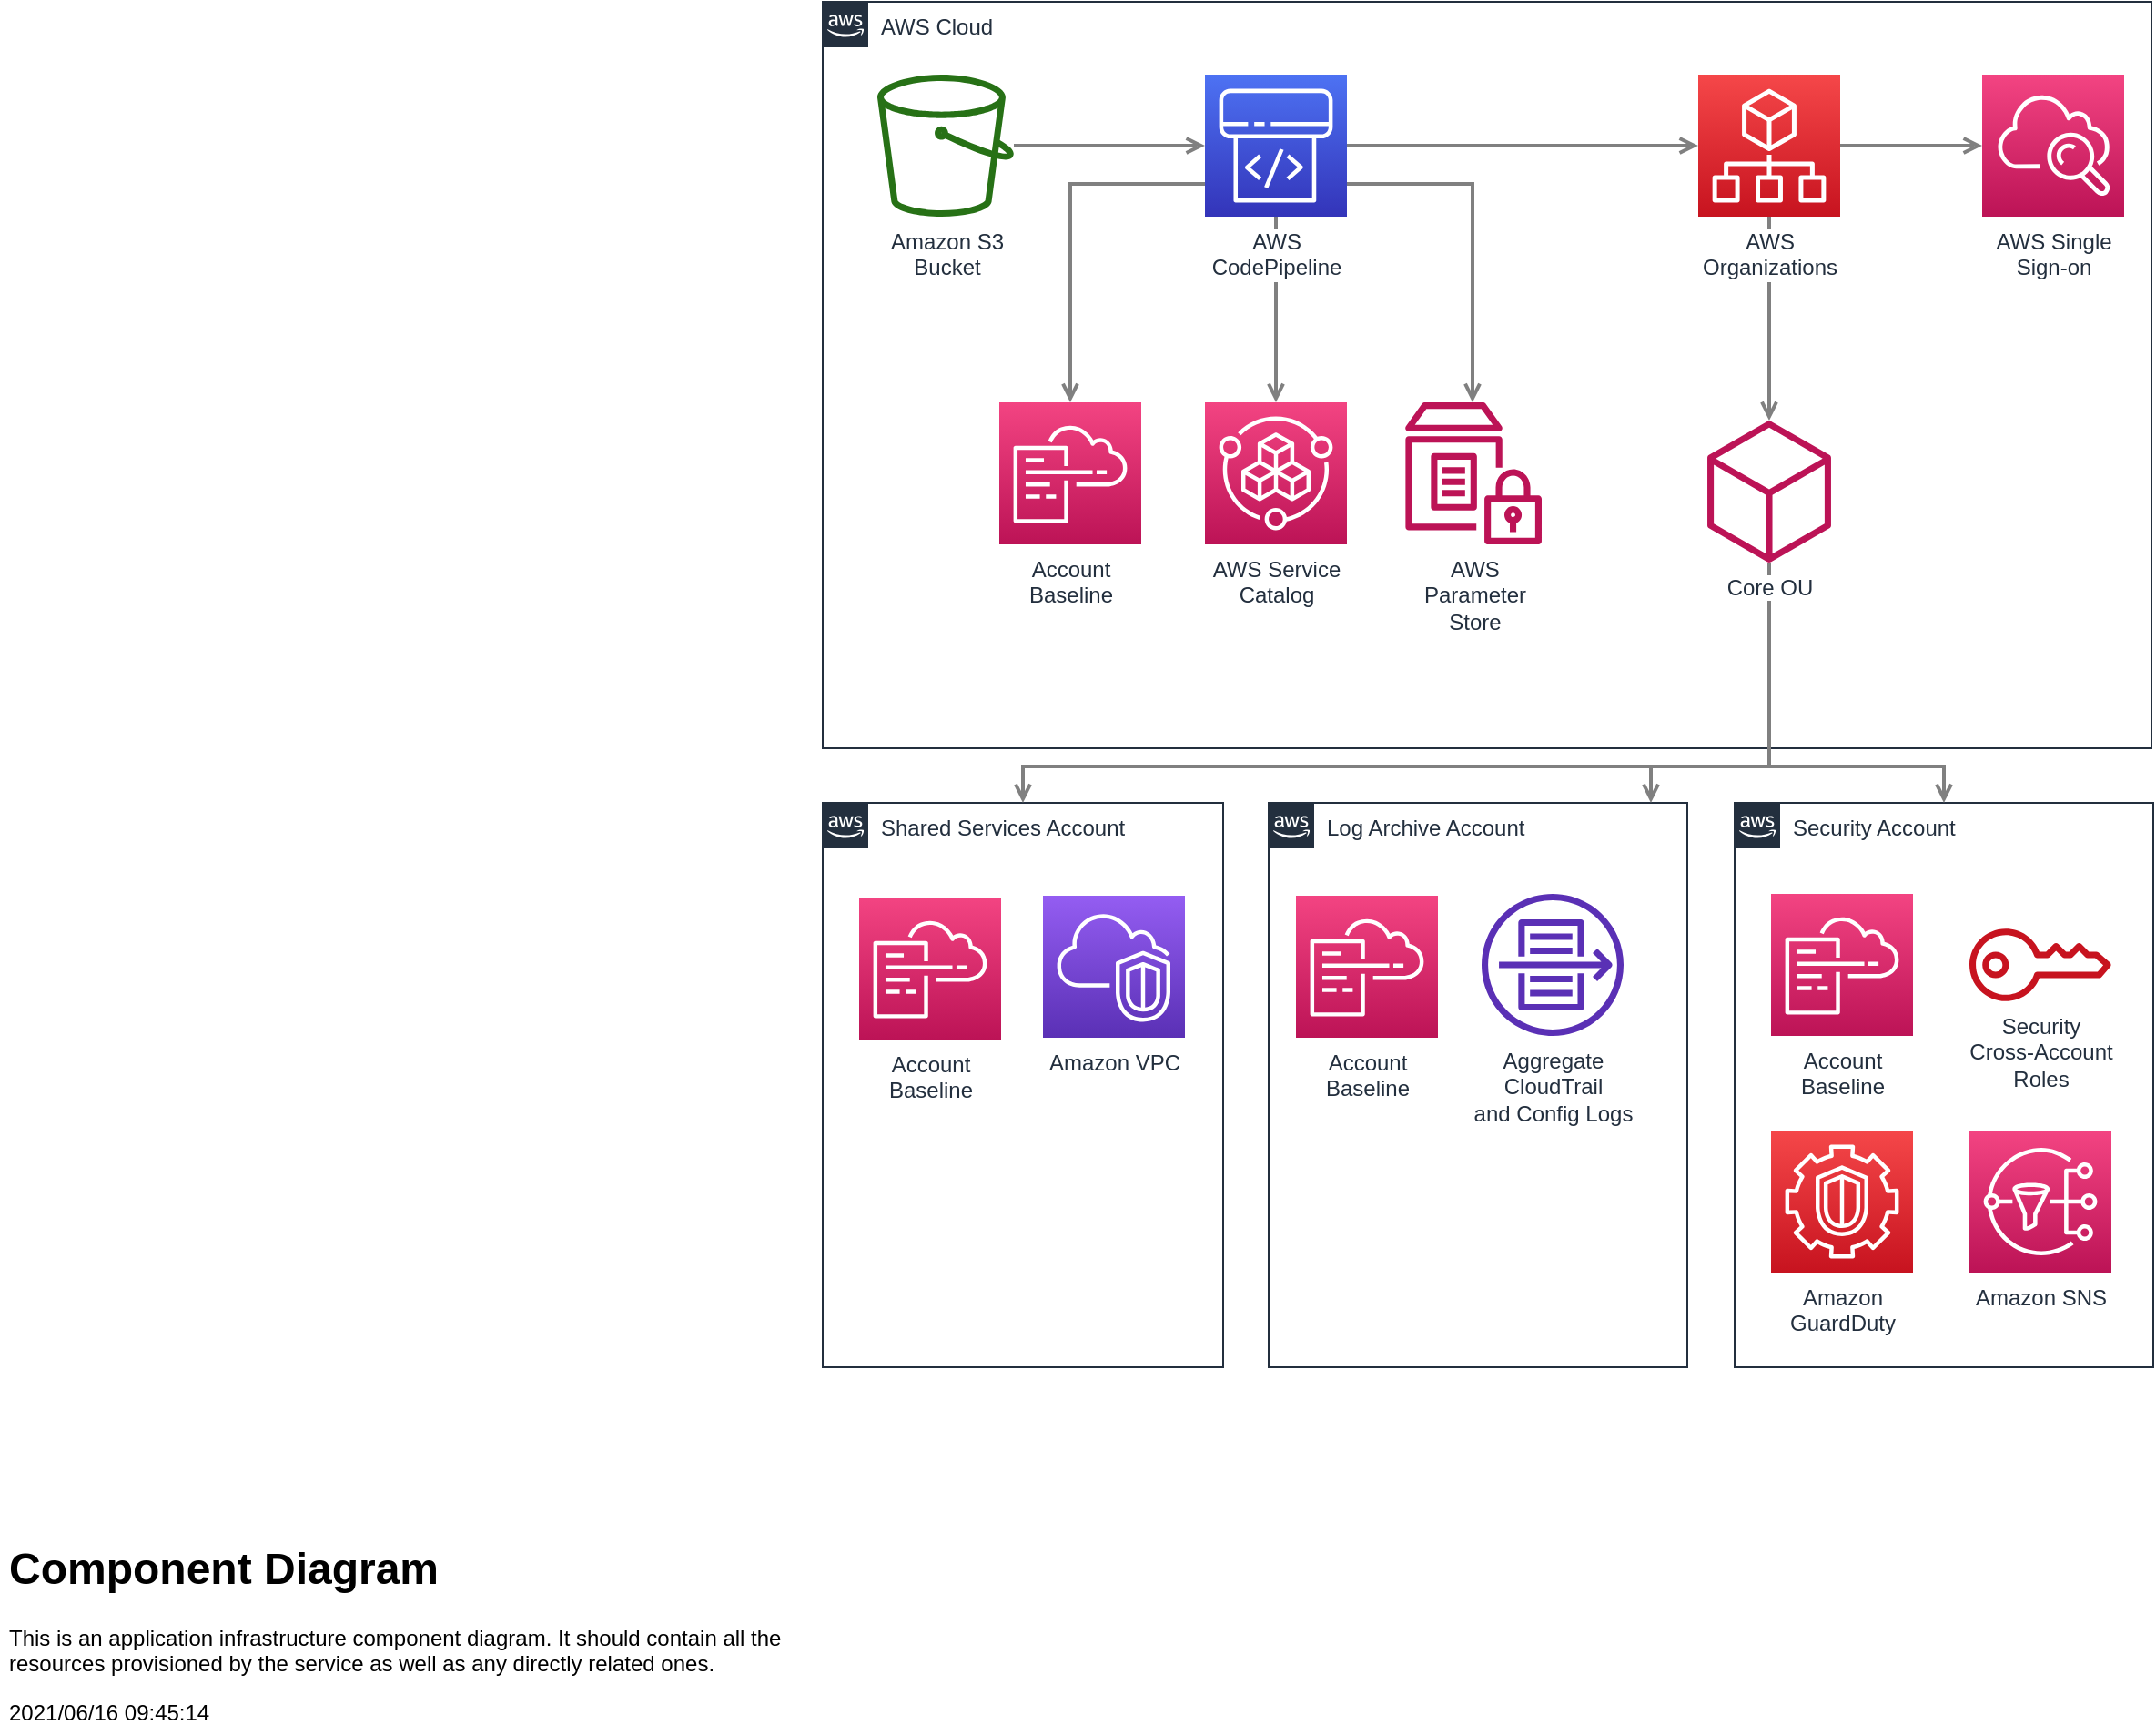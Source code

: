 <mxfile version="14.6.13" type="device"><diagram id="R_CQTJk-XWYD-eN1cjkx" name="Component"><mxGraphModel dx="2777" dy="1598" grid="1" gridSize="10" guides="1" tooltips="1" connect="1" arrows="1" fold="1" page="1" pageScale="1" pageWidth="1654" pageHeight="1169" math="0" shadow="0"><root><mxCell id="0"/><mxCell id="1" parent="0"/><mxCell id="Q7uU3dCpqUhNWuXBZv_5-2" value="&lt;h1&gt;Component Diagram&lt;/h1&gt;This is an application infrastructure component diagram. It should contain all the resources provisioned by the service as well as any directly related ones.&lt;p&gt;&lt;span&gt;2021/06/16 09:45:14&lt;/span&gt;&lt;br&gt;&lt;/p&gt;" style="text;html=1;strokeColor=none;fillColor=none;spacing=5;spacingTop=-20;whiteSpace=wrap;overflow=hidden;rounded=0;fontColor=#000000;align=left;" vertex="1" parent="1"><mxGeometry x="10" y="1050" width="470" height="110" as="geometry"/></mxCell><mxCell id="Q7uU3dCpqUhNWuXBZv_5-63" value="Shared Services Account" style="points=[[0,0],[0.25,0],[0.5,0],[0.75,0],[1,0],[1,0.25],[1,0.5],[1,0.75],[1,1],[0.75,1],[0.5,1],[0.25,1],[0,1],[0,0.75],[0,0.5],[0,0.25]];outlineConnect=0;gradientColor=none;html=1;whiteSpace=wrap;fontSize=12;fontStyle=0;shape=mxgraph.aws4.group;grIcon=mxgraph.aws4.group_aws_cloud_alt;strokeColor=#232F3E;fillColor=none;verticalAlign=top;align=left;spacingLeft=30;fontColor=#232F3E;dashed=0;labelBackgroundColor=#ffffff;" vertex="1" parent="1"><mxGeometry x="462" y="649" width="220" height="310" as="geometry"/></mxCell><mxCell id="Q7uU3dCpqUhNWuXBZv_5-64" value="Log Archive Account" style="points=[[0,0],[0.25,0],[0.5,0],[0.75,0],[1,0],[1,0.25],[1,0.5],[1,0.75],[1,1],[0.75,1],[0.5,1],[0.25,1],[0,1],[0,0.75],[0,0.5],[0,0.25]];outlineConnect=0;gradientColor=none;html=1;whiteSpace=wrap;fontSize=12;fontStyle=0;shape=mxgraph.aws4.group;grIcon=mxgraph.aws4.group_aws_cloud_alt;strokeColor=#232F3E;fillColor=none;verticalAlign=top;align=left;spacingLeft=30;fontColor=#232F3E;dashed=0;labelBackgroundColor=#ffffff;" vertex="1" parent="1"><mxGeometry x="707" y="649" width="230" height="310" as="geometry"/></mxCell><mxCell id="Q7uU3dCpqUhNWuXBZv_5-65" value="Security Account" style="points=[[0,0],[0.25,0],[0.5,0],[0.75,0],[1,0],[1,0.25],[1,0.5],[1,0.75],[1,1],[0.75,1],[0.5,1],[0.25,1],[0,1],[0,0.75],[0,0.5],[0,0.25]];outlineConnect=0;gradientColor=none;html=1;whiteSpace=wrap;fontSize=12;fontStyle=0;shape=mxgraph.aws4.group;grIcon=mxgraph.aws4.group_aws_cloud_alt;strokeColor=#232F3E;fillColor=none;verticalAlign=top;align=left;spacingLeft=30;fontColor=#232F3E;dashed=0;labelBackgroundColor=#ffffff;" vertex="1" parent="1"><mxGeometry x="963" y="649" width="230" height="310" as="geometry"/></mxCell><mxCell id="Q7uU3dCpqUhNWuXBZv_5-66" value="AWS Cloud" style="points=[[0,0],[0.25,0],[0.5,0],[0.75,0],[1,0],[1,0.25],[1,0.5],[1,0.75],[1,1],[0.75,1],[0.5,1],[0.25,1],[0,1],[0,0.75],[0,0.5],[0,0.25]];outlineConnect=0;gradientColor=none;html=1;whiteSpace=wrap;fontSize=12;fontStyle=0;shape=mxgraph.aws4.group;grIcon=mxgraph.aws4.group_aws_cloud_alt;strokeColor=#232F3E;fillColor=none;verticalAlign=top;align=left;spacingLeft=30;fontColor=#232F3E;dashed=0;labelBackgroundColor=#ffffff;" vertex="1" parent="1"><mxGeometry x="462" y="209" width="730" height="410" as="geometry"/></mxCell><mxCell id="Q7uU3dCpqUhNWuXBZv_5-67" style="edgeStyle=orthogonalEdgeStyle;rounded=0;orthogonalLoop=1;jettySize=auto;html=1;startArrow=none;startFill=0;endArrow=open;endFill=0;strokeColor=#808080;strokeWidth=2;" edge="1" parent="1" source="Q7uU3dCpqUhNWuXBZv_5-77" target="Q7uU3dCpqUhNWuXBZv_5-78"><mxGeometry relative="1" as="geometry"/></mxCell><mxCell id="Q7uU3dCpqUhNWuXBZv_5-68" style="edgeStyle=orthogonalEdgeStyle;rounded=0;orthogonalLoop=1;jettySize=auto;html=1;startArrow=none;startFill=0;endArrow=open;endFill=0;strokeColor=#808080;strokeWidth=2;" edge="1" parent="1" source="Q7uU3dCpqUhNWuXBZv_5-78" target="Q7uU3dCpqUhNWuXBZv_5-79"><mxGeometry relative="1" as="geometry"/></mxCell><mxCell id="Q7uU3dCpqUhNWuXBZv_5-69" style="edgeStyle=orthogonalEdgeStyle;rounded=0;orthogonalLoop=1;jettySize=auto;html=1;startArrow=none;startFill=0;endArrow=open;endFill=0;strokeColor=#808080;strokeWidth=2;" edge="1" parent="1" source="Q7uU3dCpqUhNWuXBZv_5-78" target="Q7uU3dCpqUhNWuXBZv_5-81"><mxGeometry relative="1" as="geometry"><Array as="points"><mxPoint x="598" y="309"/></Array></mxGeometry></mxCell><mxCell id="Q7uU3dCpqUhNWuXBZv_5-70" style="edgeStyle=orthogonalEdgeStyle;rounded=0;orthogonalLoop=1;jettySize=auto;html=1;startArrow=none;startFill=0;endArrow=open;endFill=0;strokeColor=#808080;strokeWidth=2;" edge="1" parent="1" source="Q7uU3dCpqUhNWuXBZv_5-78" target="Q7uU3dCpqUhNWuXBZv_5-82"><mxGeometry relative="1" as="geometry"/></mxCell><mxCell id="Q7uU3dCpqUhNWuXBZv_5-71" style="edgeStyle=orthogonalEdgeStyle;rounded=0;orthogonalLoop=1;jettySize=auto;html=1;startArrow=none;startFill=0;endArrow=open;endFill=0;strokeColor=#808080;strokeWidth=2;" edge="1" parent="1" source="Q7uU3dCpqUhNWuXBZv_5-78" target="Q7uU3dCpqUhNWuXBZv_5-83"><mxGeometry relative="1" as="geometry"><Array as="points"><mxPoint x="819" y="309"/></Array></mxGeometry></mxCell><mxCell id="Q7uU3dCpqUhNWuXBZv_5-72" style="edgeStyle=orthogonalEdgeStyle;rounded=0;orthogonalLoop=1;jettySize=auto;html=1;startArrow=none;startFill=0;endArrow=open;endFill=0;strokeColor=#808080;strokeWidth=2;" edge="1" parent="1" source="Q7uU3dCpqUhNWuXBZv_5-79" target="Q7uU3dCpqUhNWuXBZv_5-80"><mxGeometry relative="1" as="geometry"/></mxCell><mxCell id="Q7uU3dCpqUhNWuXBZv_5-73" style="edgeStyle=orthogonalEdgeStyle;rounded=0;orthogonalLoop=1;jettySize=auto;html=1;startArrow=none;startFill=0;endArrow=open;endFill=0;strokeColor=#808080;strokeWidth=2;" edge="1" parent="1" source="Q7uU3dCpqUhNWuXBZv_5-79" target="Q7uU3dCpqUhNWuXBZv_5-84"><mxGeometry relative="1" as="geometry"/></mxCell><mxCell id="Q7uU3dCpqUhNWuXBZv_5-74" style="edgeStyle=orthogonalEdgeStyle;rounded=0;orthogonalLoop=1;jettySize=auto;html=1;startArrow=none;startFill=0;endArrow=open;endFill=0;strokeColor=#808080;strokeWidth=2;" edge="1" parent="1" source="Q7uU3dCpqUhNWuXBZv_5-84" target="Q7uU3dCpqUhNWuXBZv_5-63"><mxGeometry relative="1" as="geometry"><Array as="points"><mxPoint x="982" y="629"/><mxPoint x="572" y="629"/></Array></mxGeometry></mxCell><mxCell id="Q7uU3dCpqUhNWuXBZv_5-75" style="edgeStyle=orthogonalEdgeStyle;rounded=0;orthogonalLoop=1;jettySize=auto;html=1;startArrow=none;startFill=0;endArrow=open;endFill=0;strokeColor=#808080;strokeWidth=2;" edge="1" parent="1" source="Q7uU3dCpqUhNWuXBZv_5-84" target="Q7uU3dCpqUhNWuXBZv_5-64"><mxGeometry relative="1" as="geometry"><Array as="points"><mxPoint x="982" y="629"/><mxPoint x="917" y="629"/></Array></mxGeometry></mxCell><mxCell id="Q7uU3dCpqUhNWuXBZv_5-76" style="edgeStyle=orthogonalEdgeStyle;rounded=0;orthogonalLoop=1;jettySize=auto;html=1;entryX=0.5;entryY=0;entryDx=0;entryDy=0;startArrow=none;startFill=0;endArrow=open;endFill=0;strokeColor=#808080;strokeWidth=2;" edge="1" parent="1" source="Q7uU3dCpqUhNWuXBZv_5-84" target="Q7uU3dCpqUhNWuXBZv_5-65"><mxGeometry relative="1" as="geometry"><Array as="points"><mxPoint x="982" y="629"/><mxPoint x="1078" y="629"/></Array></mxGeometry></mxCell><mxCell id="Q7uU3dCpqUhNWuXBZv_5-77" value="Amazon S3&lt;br&gt;Bucket&lt;br&gt;" style="outlineConnect=0;fontColor=#232F3E;gradientColor=none;fillColor=#277116;strokeColor=none;dashed=0;verticalLabelPosition=bottom;verticalAlign=top;align=center;html=1;fontSize=12;fontStyle=0;aspect=fixed;pointerEvents=1;shape=mxgraph.aws4.bucket;labelBackgroundColor=#ffffff;" vertex="1" parent="1"><mxGeometry x="492" y="249" width="75" height="78" as="geometry"/></mxCell><mxCell id="Q7uU3dCpqUhNWuXBZv_5-78" value="AWS&lt;br&gt;CodePipeline&lt;br&gt;" style="outlineConnect=0;fontColor=#232F3E;gradientColor=#4D72F3;gradientDirection=north;fillColor=#3334B9;strokeColor=#ffffff;dashed=0;verticalLabelPosition=bottom;verticalAlign=top;align=center;html=1;fontSize=12;fontStyle=0;aspect=fixed;shape=mxgraph.aws4.resourceIcon;resIcon=mxgraph.aws4.codepipeline;labelBackgroundColor=#ffffff;" vertex="1" parent="1"><mxGeometry x="672" y="249" width="78" height="78" as="geometry"/></mxCell><mxCell id="Q7uU3dCpqUhNWuXBZv_5-79" value="AWS&lt;br&gt;Organizations&lt;br&gt;" style="outlineConnect=0;fontColor=#232F3E;gradientColor=#F54749;gradientDirection=north;fillColor=#C7131F;strokeColor=#ffffff;dashed=0;verticalLabelPosition=bottom;verticalAlign=top;align=center;html=1;fontSize=12;fontStyle=0;aspect=fixed;shape=mxgraph.aws4.resourceIcon;resIcon=mxgraph.aws4.organizations;labelBackgroundColor=#ffffff;" vertex="1" parent="1"><mxGeometry x="943" y="249" width="78" height="78" as="geometry"/></mxCell><mxCell id="Q7uU3dCpqUhNWuXBZv_5-80" value="AWS Single&lt;br&gt;Sign-on&lt;br&gt;" style="outlineConnect=0;fontColor=#232F3E;gradientColor=#F34482;gradientDirection=north;fillColor=#BC1356;strokeColor=#ffffff;dashed=0;verticalLabelPosition=bottom;verticalAlign=top;align=center;html=1;fontSize=12;fontStyle=0;aspect=fixed;shape=mxgraph.aws4.resourceIcon;resIcon=mxgraph.aws4.cloudwatch;labelBackgroundColor=#ffffff;" vertex="1" parent="1"><mxGeometry x="1099" y="249" width="78" height="78" as="geometry"/></mxCell><mxCell id="Q7uU3dCpqUhNWuXBZv_5-81" value="Account&lt;br&gt;Baseline&lt;br&gt;" style="outlineConnect=0;fontColor=#232F3E;gradientColor=#F34482;gradientDirection=north;fillColor=#BC1356;strokeColor=#ffffff;dashed=0;verticalLabelPosition=bottom;verticalAlign=top;align=center;html=1;fontSize=12;fontStyle=0;aspect=fixed;shape=mxgraph.aws4.resourceIcon;resIcon=mxgraph.aws4.cloudformation;labelBackgroundColor=#ffffff;" vertex="1" parent="1"><mxGeometry x="559" y="429" width="78" height="78" as="geometry"/></mxCell><mxCell id="Q7uU3dCpqUhNWuXBZv_5-82" value="AWS Service&lt;br&gt;Catalog&lt;br&gt;" style="outlineConnect=0;fontColor=#232F3E;gradientColor=#F34482;gradientDirection=north;fillColor=#BC1356;strokeColor=#ffffff;dashed=0;verticalLabelPosition=bottom;verticalAlign=top;align=center;html=1;fontSize=12;fontStyle=0;aspect=fixed;shape=mxgraph.aws4.resourceIcon;resIcon=mxgraph.aws4.service_catalog;labelBackgroundColor=#ffffff;" vertex="1" parent="1"><mxGeometry x="672" y="429" width="78" height="78" as="geometry"/></mxCell><mxCell id="Q7uU3dCpqUhNWuXBZv_5-83" value="AWS&lt;br&gt;Parameter&lt;br&gt;Store&lt;br&gt;" style="outlineConnect=0;fontColor=#232F3E;gradientColor=none;fillColor=#BC1356;strokeColor=none;dashed=0;verticalLabelPosition=bottom;verticalAlign=top;align=center;html=1;fontSize=12;fontStyle=0;aspect=fixed;pointerEvents=1;shape=mxgraph.aws4.parameter_store;labelBackgroundColor=#ffffff;" vertex="1" parent="1"><mxGeometry x="782" y="429" width="75" height="78" as="geometry"/></mxCell><mxCell id="Q7uU3dCpqUhNWuXBZv_5-84" value="Core OU" style="outlineConnect=0;fontColor=#232F3E;gradientColor=none;fillColor=#BC1356;strokeColor=none;dashed=0;verticalLabelPosition=bottom;verticalAlign=top;align=center;html=1;fontSize=12;fontStyle=0;aspect=fixed;pointerEvents=1;shape=mxgraph.aws4.resources;labelBackgroundColor=#ffffff;" vertex="1" parent="1"><mxGeometry x="948" y="439" width="68" height="78" as="geometry"/></mxCell><mxCell id="Q7uU3dCpqUhNWuXBZv_5-85" value="Account&lt;br&gt;Baseline&lt;br&gt;" style="outlineConnect=0;fontColor=#232F3E;gradientColor=#F34482;gradientDirection=north;fillColor=#BC1356;strokeColor=#ffffff;dashed=0;verticalLabelPosition=bottom;verticalAlign=top;align=center;html=1;fontSize=12;fontStyle=0;aspect=fixed;shape=mxgraph.aws4.resourceIcon;resIcon=mxgraph.aws4.cloudformation;labelBackgroundColor=#ffffff;" vertex="1" parent="1"><mxGeometry x="482" y="701" width="78" height="78" as="geometry"/></mxCell><mxCell id="Q7uU3dCpqUhNWuXBZv_5-86" value="Amazon VPC" style="outlineConnect=0;fontColor=#232F3E;gradientColor=#945DF2;gradientDirection=north;fillColor=#5A30B5;strokeColor=#ffffff;dashed=0;verticalLabelPosition=bottom;verticalAlign=top;align=center;html=1;fontSize=12;fontStyle=0;aspect=fixed;shape=mxgraph.aws4.resourceIcon;resIcon=mxgraph.aws4.vpc;labelBackgroundColor=#ffffff;" vertex="1" parent="1"><mxGeometry x="583" y="700" width="78" height="78" as="geometry"/></mxCell><mxCell id="Q7uU3dCpqUhNWuXBZv_5-87" value="Account&lt;br&gt;Baseline&lt;br&gt;" style="outlineConnect=0;fontColor=#232F3E;gradientColor=#F34482;gradientDirection=north;fillColor=#BC1356;strokeColor=#ffffff;dashed=0;verticalLabelPosition=bottom;verticalAlign=top;align=center;html=1;fontSize=12;fontStyle=0;aspect=fixed;shape=mxgraph.aws4.resourceIcon;resIcon=mxgraph.aws4.cloudformation;labelBackgroundColor=#ffffff;" vertex="1" parent="1"><mxGeometry x="722" y="700" width="78" height="78" as="geometry"/></mxCell><mxCell id="Q7uU3dCpqUhNWuXBZv_5-88" value="Aggregate&lt;br&gt;CloudTrail&lt;br&gt;and Config Logs&lt;br&gt;" style="outlineConnect=0;fontColor=#232F3E;gradientColor=none;fillColor=#5A30B5;strokeColor=none;dashed=0;verticalLabelPosition=bottom;verticalAlign=top;align=center;html=1;fontSize=12;fontStyle=0;aspect=fixed;pointerEvents=1;shape=mxgraph.aws4.flow_logs;labelBackgroundColor=#ffffff;" vertex="1" parent="1"><mxGeometry x="824" y="699" width="78" height="78" as="geometry"/></mxCell><mxCell id="Q7uU3dCpqUhNWuXBZv_5-89" value="Account&lt;br&gt;Baseline&lt;br&gt;" style="outlineConnect=0;fontColor=#232F3E;gradientColor=#F34482;gradientDirection=north;fillColor=#BC1356;strokeColor=#ffffff;dashed=0;verticalLabelPosition=bottom;verticalAlign=top;align=center;html=1;fontSize=12;fontStyle=0;aspect=fixed;shape=mxgraph.aws4.resourceIcon;resIcon=mxgraph.aws4.cloudformation;labelBackgroundColor=#ffffff;" vertex="1" parent="1"><mxGeometry x="983" y="699" width="78" height="78" as="geometry"/></mxCell><mxCell id="Q7uU3dCpqUhNWuXBZv_5-90" value="Security&lt;br&gt;Cross-Account&lt;br&gt;Roles&lt;br&gt;" style="outlineConnect=0;fontColor=#232F3E;gradientColor=none;fillColor=#C7131F;strokeColor=none;dashed=0;verticalLabelPosition=bottom;verticalAlign=top;align=center;html=1;fontSize=12;fontStyle=0;aspect=fixed;pointerEvents=1;shape=mxgraph.aws4.addon;labelBackgroundColor=#ffffff;" vertex="1" parent="1"><mxGeometry x="1092" y="718" width="78" height="40" as="geometry"/></mxCell><mxCell id="Q7uU3dCpqUhNWuXBZv_5-91" value="Amazon&lt;br&gt;GuardDuty&lt;br&gt;" style="outlineConnect=0;fontColor=#232F3E;gradientColor=#F54749;gradientDirection=north;fillColor=#C7131F;strokeColor=#ffffff;dashed=0;verticalLabelPosition=bottom;verticalAlign=top;align=center;html=1;fontSize=12;fontStyle=0;aspect=fixed;shape=mxgraph.aws4.resourceIcon;resIcon=mxgraph.aws4.guardduty;labelBackgroundColor=#ffffff;" vertex="1" parent="1"><mxGeometry x="983" y="829" width="78" height="78" as="geometry"/></mxCell><mxCell id="Q7uU3dCpqUhNWuXBZv_5-92" value="Amazon SNS" style="outlineConnect=0;fontColor=#232F3E;gradientColor=#F34482;gradientDirection=north;fillColor=#BC1356;strokeColor=#ffffff;dashed=0;verticalLabelPosition=bottom;verticalAlign=top;align=center;html=1;fontSize=12;fontStyle=0;aspect=fixed;shape=mxgraph.aws4.resourceIcon;resIcon=mxgraph.aws4.sns;labelBackgroundColor=#ffffff;" vertex="1" parent="1"><mxGeometry x="1092" y="829" width="78" height="78" as="geometry"/></mxCell></root></mxGraphModel></diagram></mxfile>